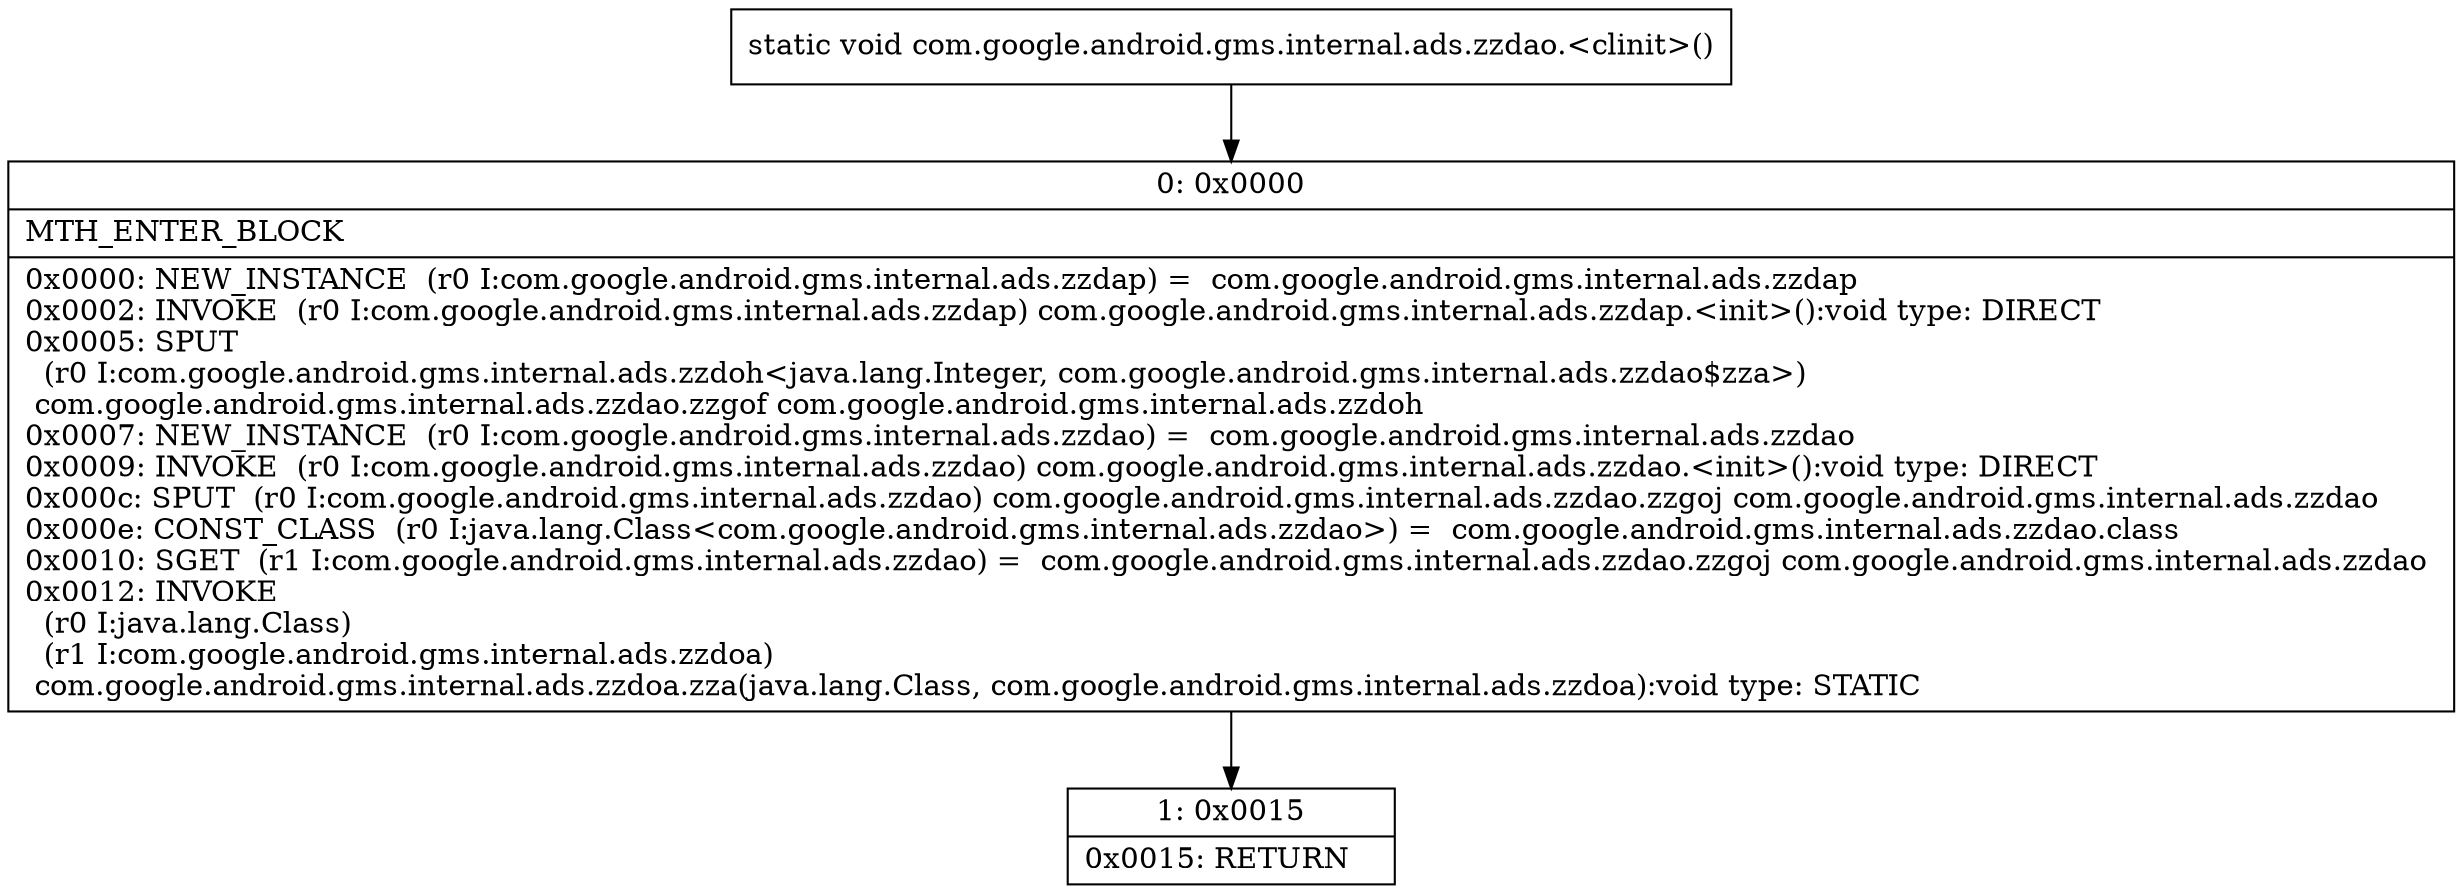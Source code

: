 digraph "CFG forcom.google.android.gms.internal.ads.zzdao.\<clinit\>()V" {
Node_0 [shape=record,label="{0\:\ 0x0000|MTH_ENTER_BLOCK\l|0x0000: NEW_INSTANCE  (r0 I:com.google.android.gms.internal.ads.zzdap) =  com.google.android.gms.internal.ads.zzdap \l0x0002: INVOKE  (r0 I:com.google.android.gms.internal.ads.zzdap) com.google.android.gms.internal.ads.zzdap.\<init\>():void type: DIRECT \l0x0005: SPUT  \l  (r0 I:com.google.android.gms.internal.ads.zzdoh\<java.lang.Integer, com.google.android.gms.internal.ads.zzdao$zza\>)\l com.google.android.gms.internal.ads.zzdao.zzgof com.google.android.gms.internal.ads.zzdoh \l0x0007: NEW_INSTANCE  (r0 I:com.google.android.gms.internal.ads.zzdao) =  com.google.android.gms.internal.ads.zzdao \l0x0009: INVOKE  (r0 I:com.google.android.gms.internal.ads.zzdao) com.google.android.gms.internal.ads.zzdao.\<init\>():void type: DIRECT \l0x000c: SPUT  (r0 I:com.google.android.gms.internal.ads.zzdao) com.google.android.gms.internal.ads.zzdao.zzgoj com.google.android.gms.internal.ads.zzdao \l0x000e: CONST_CLASS  (r0 I:java.lang.Class\<com.google.android.gms.internal.ads.zzdao\>) =  com.google.android.gms.internal.ads.zzdao.class \l0x0010: SGET  (r1 I:com.google.android.gms.internal.ads.zzdao) =  com.google.android.gms.internal.ads.zzdao.zzgoj com.google.android.gms.internal.ads.zzdao \l0x0012: INVOKE  \l  (r0 I:java.lang.Class)\l  (r1 I:com.google.android.gms.internal.ads.zzdoa)\l com.google.android.gms.internal.ads.zzdoa.zza(java.lang.Class, com.google.android.gms.internal.ads.zzdoa):void type: STATIC \l}"];
Node_1 [shape=record,label="{1\:\ 0x0015|0x0015: RETURN   \l}"];
MethodNode[shape=record,label="{static void com.google.android.gms.internal.ads.zzdao.\<clinit\>() }"];
MethodNode -> Node_0;
Node_0 -> Node_1;
}

